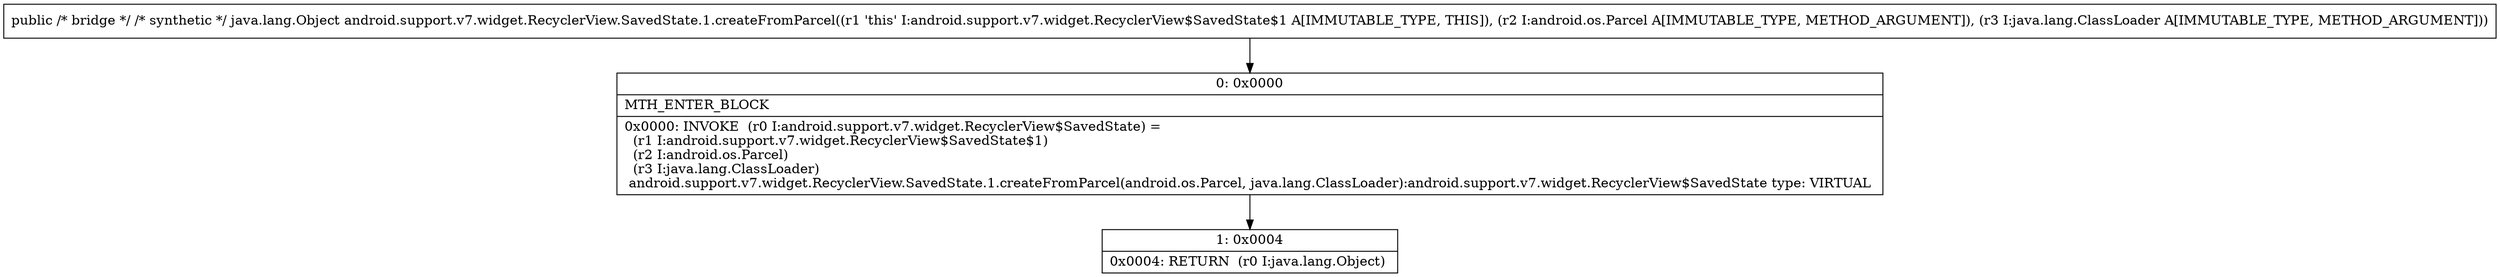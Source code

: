 digraph "CFG forandroid.support.v7.widget.RecyclerView.SavedState.1.createFromParcel(Landroid\/os\/Parcel;Ljava\/lang\/ClassLoader;)Ljava\/lang\/Object;" {
Node_0 [shape=record,label="{0\:\ 0x0000|MTH_ENTER_BLOCK\l|0x0000: INVOKE  (r0 I:android.support.v7.widget.RecyclerView$SavedState) = \l  (r1 I:android.support.v7.widget.RecyclerView$SavedState$1)\l  (r2 I:android.os.Parcel)\l  (r3 I:java.lang.ClassLoader)\l android.support.v7.widget.RecyclerView.SavedState.1.createFromParcel(android.os.Parcel, java.lang.ClassLoader):android.support.v7.widget.RecyclerView$SavedState type: VIRTUAL \l}"];
Node_1 [shape=record,label="{1\:\ 0x0004|0x0004: RETURN  (r0 I:java.lang.Object) \l}"];
MethodNode[shape=record,label="{public \/* bridge *\/ \/* synthetic *\/ java.lang.Object android.support.v7.widget.RecyclerView.SavedState.1.createFromParcel((r1 'this' I:android.support.v7.widget.RecyclerView$SavedState$1 A[IMMUTABLE_TYPE, THIS]), (r2 I:android.os.Parcel A[IMMUTABLE_TYPE, METHOD_ARGUMENT]), (r3 I:java.lang.ClassLoader A[IMMUTABLE_TYPE, METHOD_ARGUMENT])) }"];
MethodNode -> Node_0;
Node_0 -> Node_1;
}

